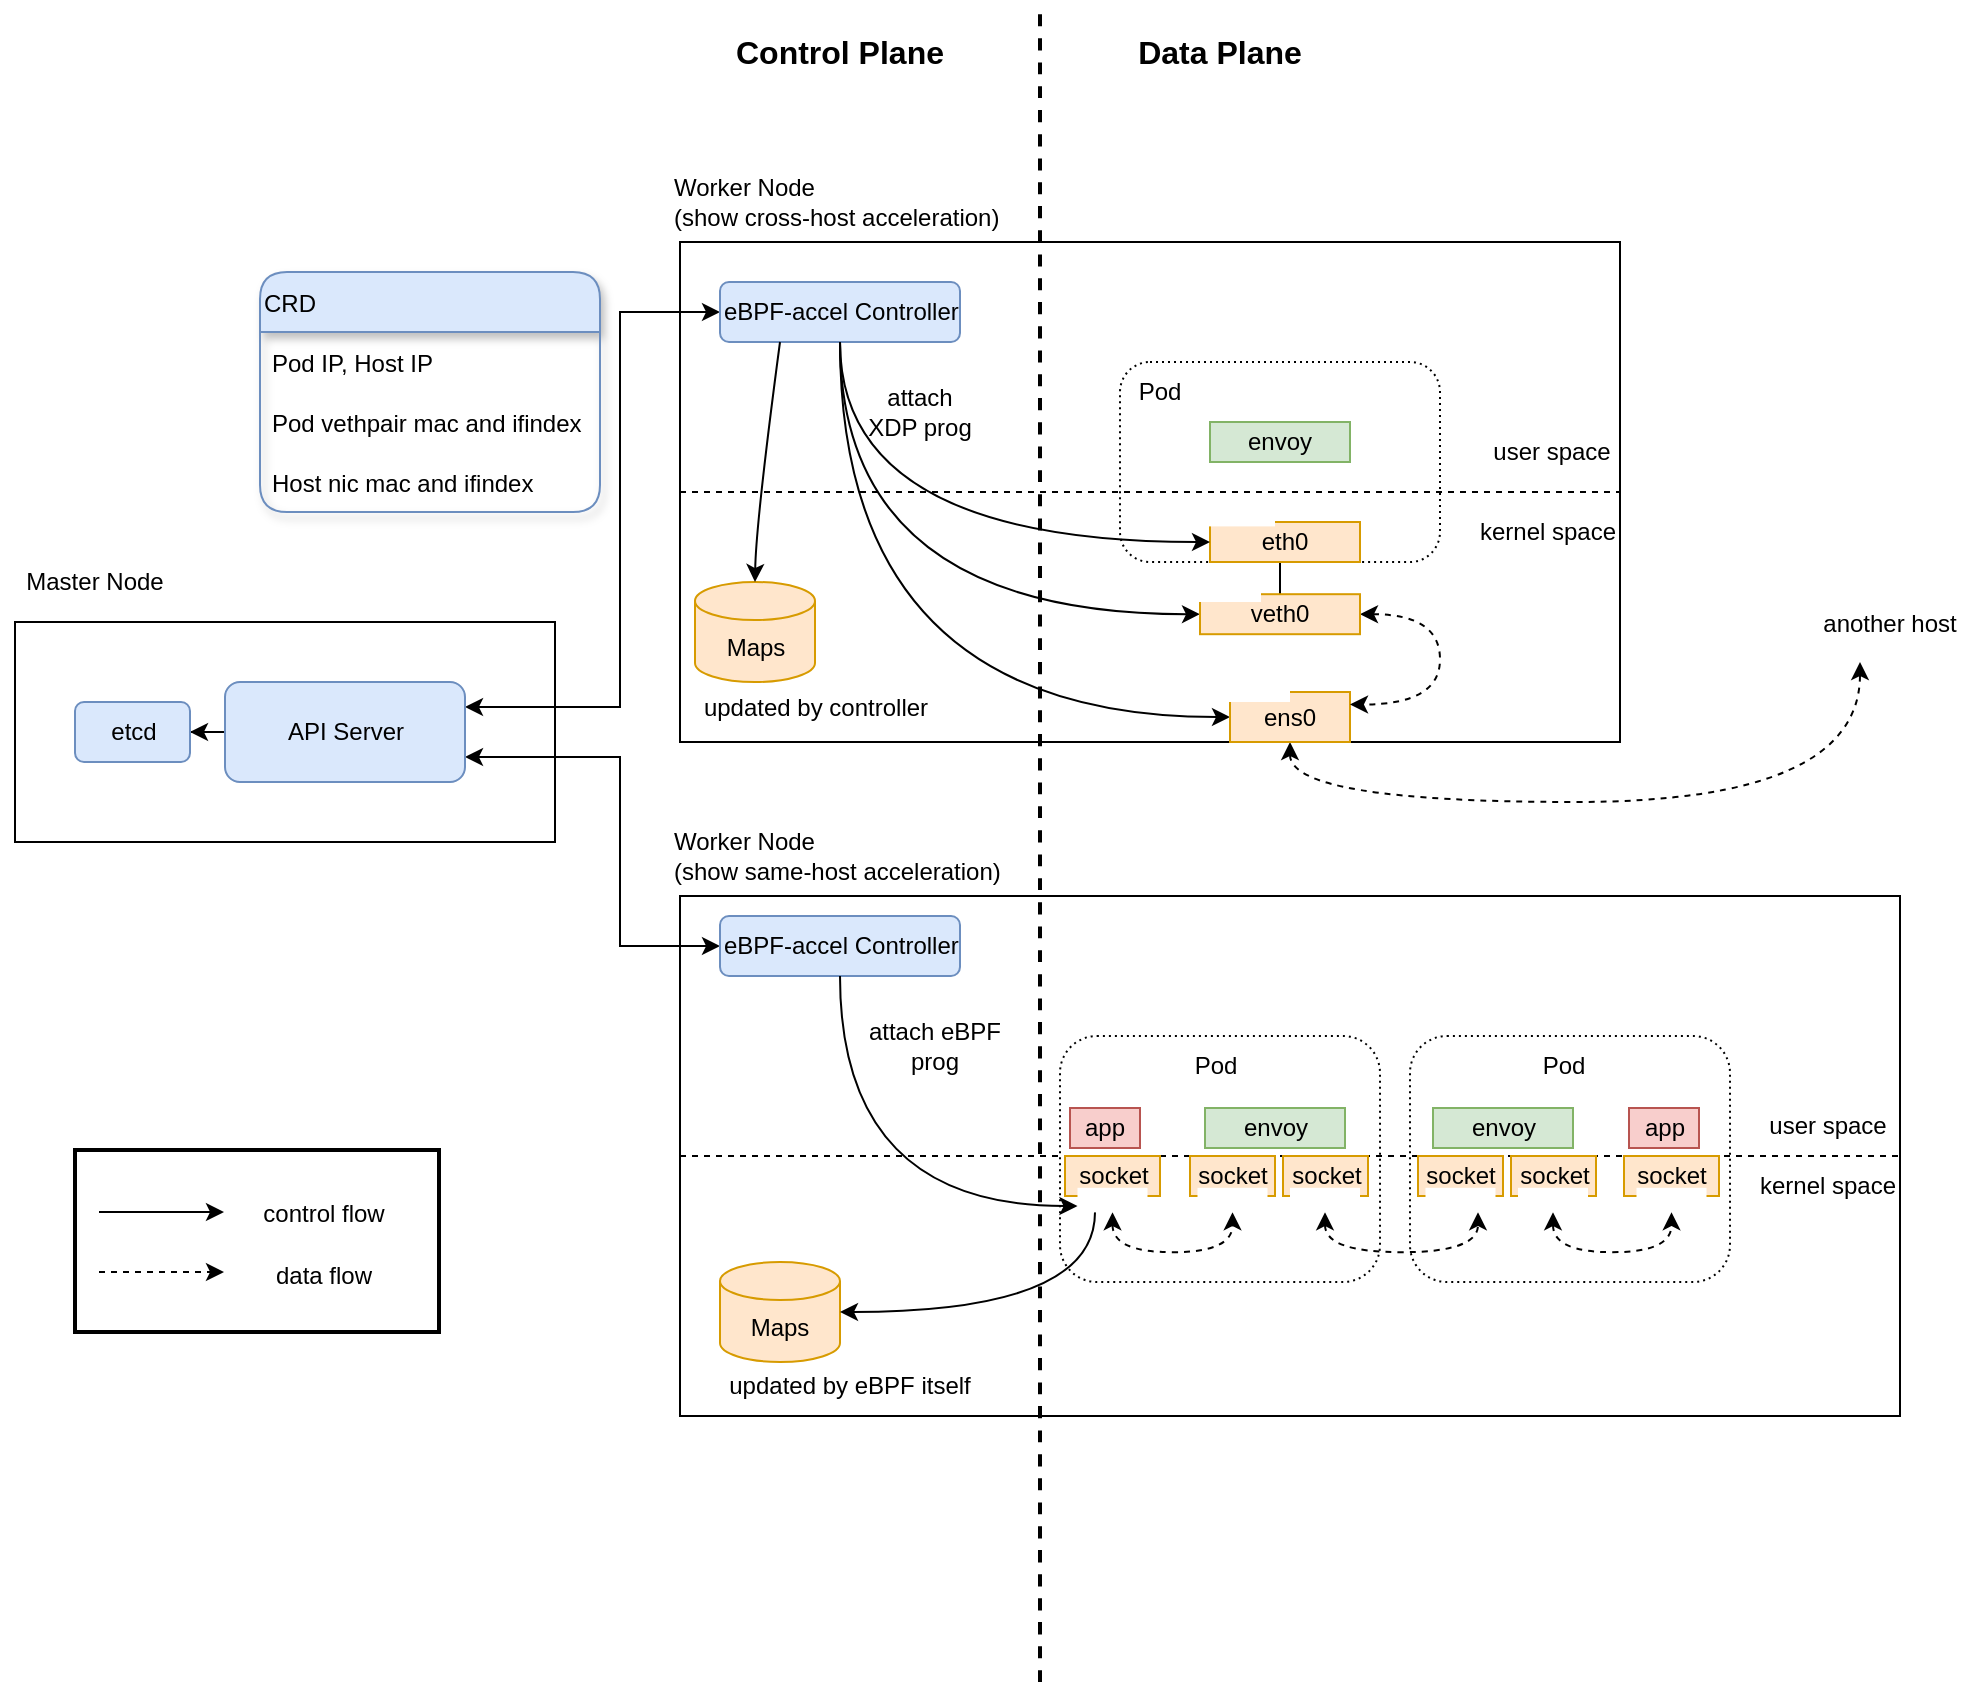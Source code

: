<mxfile version="15.5.9" type="github">
  <diagram id="M2nfgKmNFZcQD9SM70Va" name="Page-1">
    <mxGraphModel dx="1350" dy="1825" grid="1" gridSize="10" guides="1" tooltips="1" connect="1" arrows="1" fold="1" page="1" pageScale="1" pageWidth="850" pageHeight="1100" math="0" shadow="0">
      <root>
        <mxCell id="0" />
        <mxCell id="1" parent="0" />
        <mxCell id="VoGEhj3P5TK3Omv5-3tw-176" value="" style="rounded=0;whiteSpace=wrap;html=1;shadow=0;fontSize=18;strokeColor=default;fillColor=#FFFFFF;align=left;strokeWidth=2;" vertex="1" parent="1">
          <mxGeometry x="277.5" y="394" width="182" height="91" as="geometry" />
        </mxCell>
        <mxCell id="VoGEhj3P5TK3Omv5-3tw-35" value="" style="rounded=0;whiteSpace=wrap;html=1;strokeColor=default;align=center;" vertex="1" parent="1">
          <mxGeometry x="610" y="327" width="120" height="60" as="geometry" />
        </mxCell>
        <mxCell id="VoGEhj3P5TK3Omv5-3tw-1" value="" style="rounded=0;whiteSpace=wrap;html=1;align=left;" vertex="1" parent="1">
          <mxGeometry x="247.5" y="130" width="270" height="110" as="geometry" />
        </mxCell>
        <mxCell id="VoGEhj3P5TK3Omv5-3tw-2" value="" style="rounded=0;whiteSpace=wrap;html=1;" vertex="1" parent="1">
          <mxGeometry x="580" y="267" width="610" height="260" as="geometry" />
        </mxCell>
        <mxCell id="VoGEhj3P5TK3Omv5-3tw-3" value="" style="rounded=0;whiteSpace=wrap;html=1;" vertex="1" parent="1">
          <mxGeometry x="580" y="-60" width="470" height="250" as="geometry" />
        </mxCell>
        <mxCell id="VoGEhj3P5TK3Omv5-3tw-4" value="Master Node" style="text;html=1;strokeColor=none;fillColor=none;align=center;verticalAlign=middle;whiteSpace=wrap;rounded=0;" vertex="1" parent="1">
          <mxGeometry x="240" y="100" width="95" height="20" as="geometry" />
        </mxCell>
        <mxCell id="VoGEhj3P5TK3Omv5-3tw-6" value="Worker Node&lt;br&gt;(show cross-host acceleration)" style="text;html=1;strokeColor=none;fillColor=none;align=left;verticalAlign=middle;whiteSpace=wrap;rounded=0;" vertex="1" parent="1">
          <mxGeometry x="575" y="-100" width="175" height="40" as="geometry" />
        </mxCell>
        <mxCell id="VoGEhj3P5TK3Omv5-3tw-41" style="edgeStyle=orthogonalEdgeStyle;rounded=0;orthogonalLoop=1;jettySize=auto;html=1;exitX=0;exitY=0.5;exitDx=0;exitDy=0;entryX=1;entryY=0.75;entryDx=0;entryDy=0;startArrow=classic;startFill=1;" edge="1" parent="1" source="VoGEhj3P5TK3Omv5-3tw-7" target="VoGEhj3P5TK3Omv5-3tw-9">
          <mxGeometry relative="1" as="geometry">
            <Array as="points">
              <mxPoint x="550" y="292" />
              <mxPoint x="550" y="198" />
            </Array>
          </mxGeometry>
        </mxCell>
        <mxCell id="VoGEhj3P5TK3Omv5-3tw-7" value="eBPF-accel Controller" style="rounded=1;whiteSpace=wrap;html=1;align=left;fillColor=#dae8fc;strokeColor=#6c8ebf;" vertex="1" parent="1">
          <mxGeometry x="600" y="277" width="120" height="30" as="geometry" />
        </mxCell>
        <mxCell id="VoGEhj3P5TK3Omv5-3tw-43" style="edgeStyle=orthogonalEdgeStyle;rounded=0;orthogonalLoop=1;jettySize=auto;html=1;exitX=0;exitY=0.5;exitDx=0;exitDy=0;entryX=1;entryY=0.25;entryDx=0;entryDy=0;startArrow=classic;startFill=1;" edge="1" parent="1" source="VoGEhj3P5TK3Omv5-3tw-8" target="VoGEhj3P5TK3Omv5-3tw-9">
          <mxGeometry relative="1" as="geometry">
            <Array as="points">
              <mxPoint x="550" y="-25" />
              <mxPoint x="550" y="173" />
            </Array>
          </mxGeometry>
        </mxCell>
        <mxCell id="VoGEhj3P5TK3Omv5-3tw-96" style="edgeStyle=orthogonalEdgeStyle;curved=1;rounded=0;orthogonalLoop=1;jettySize=auto;html=1;exitX=0.5;exitY=1;exitDx=0;exitDy=0;entryX=0;entryY=0.5;entryDx=0;entryDy=0;startArrow=none;startFill=0;endArrow=classic;endFill=1;" edge="1" parent="1" source="VoGEhj3P5TK3Omv5-3tw-8" target="VoGEhj3P5TK3Omv5-3tw-92">
          <mxGeometry relative="1" as="geometry" />
        </mxCell>
        <mxCell id="VoGEhj3P5TK3Omv5-3tw-97" style="edgeStyle=orthogonalEdgeStyle;curved=1;rounded=0;orthogonalLoop=1;jettySize=auto;html=1;exitX=0.5;exitY=1;exitDx=0;exitDy=0;entryX=0;entryY=0.5;entryDx=0;entryDy=0;startArrow=none;startFill=0;endArrow=classic;endFill=1;" edge="1" parent="1" source="VoGEhj3P5TK3Omv5-3tw-8" target="VoGEhj3P5TK3Omv5-3tw-83">
          <mxGeometry relative="1" as="geometry" />
        </mxCell>
        <mxCell id="VoGEhj3P5TK3Omv5-3tw-8" value="eBPF-accel Controller" style="rounded=1;whiteSpace=wrap;html=1;align=left;fillColor=#dae8fc;strokeColor=#6c8ebf;" vertex="1" parent="1">
          <mxGeometry x="600" y="-40" width="120" height="30" as="geometry" />
        </mxCell>
        <mxCell id="VoGEhj3P5TK3Omv5-3tw-13" style="edgeStyle=orthogonalEdgeStyle;rounded=0;orthogonalLoop=1;jettySize=auto;html=1;exitX=0;exitY=0.5;exitDx=0;exitDy=0;" edge="1" parent="1" source="VoGEhj3P5TK3Omv5-3tw-9" target="VoGEhj3P5TK3Omv5-3tw-12">
          <mxGeometry relative="1" as="geometry" />
        </mxCell>
        <mxCell id="VoGEhj3P5TK3Omv5-3tw-9" value="API Server" style="rounded=1;whiteSpace=wrap;html=1;align=center;fillColor=#dae8fc;strokeColor=#6c8ebf;" vertex="1" parent="1">
          <mxGeometry x="352.5" y="160" width="120" height="50" as="geometry" />
        </mxCell>
        <mxCell id="VoGEhj3P5TK3Omv5-3tw-12" value="etcd" style="rounded=1;whiteSpace=wrap;html=1;align=center;fillColor=#dae8fc;strokeColor=#6c8ebf;" vertex="1" parent="1">
          <mxGeometry x="277.5" y="170" width="57.5" height="30" as="geometry" />
        </mxCell>
        <mxCell id="VoGEhj3P5TK3Omv5-3tw-21" value="user space" style="text;html=1;strokeColor=none;fillColor=none;align=center;verticalAlign=middle;whiteSpace=wrap;rounded=0;" vertex="1" parent="1">
          <mxGeometry x="1118" y="367" width="72" height="30" as="geometry" />
        </mxCell>
        <mxCell id="VoGEhj3P5TK3Omv5-3tw-22" value="user space" style="text;html=1;strokeColor=none;fillColor=none;align=center;verticalAlign=middle;whiteSpace=wrap;rounded=0;" vertex="1" parent="1">
          <mxGeometry x="980" y="30" width="72" height="30" as="geometry" />
        </mxCell>
        <mxCell id="VoGEhj3P5TK3Omv5-3tw-23" value="kernel space" style="text;html=1;strokeColor=none;fillColor=none;align=center;verticalAlign=middle;whiteSpace=wrap;rounded=0;" vertex="1" parent="1">
          <mxGeometry x="1118" y="397" width="72" height="30" as="geometry" />
        </mxCell>
        <mxCell id="VoGEhj3P5TK3Omv5-3tw-24" value="kernel space" style="text;html=1;strokeColor=none;fillColor=none;align=center;verticalAlign=middle;whiteSpace=wrap;rounded=0;" vertex="1" parent="1">
          <mxGeometry x="978" y="70" width="72" height="30" as="geometry" />
        </mxCell>
        <mxCell id="VoGEhj3P5TK3Omv5-3tw-27" value="Maps" style="shape=cylinder3;whiteSpace=wrap;html=1;boundedLbl=1;backgroundOutline=1;size=9.5;strokeColor=#d79b00;align=center;fillColor=#ffe6cc;" vertex="1" parent="1">
          <mxGeometry x="600" y="450" width="60" height="50" as="geometry" />
        </mxCell>
        <mxCell id="VoGEhj3P5TK3Omv5-3tw-28" value="Maps" style="shape=cylinder3;whiteSpace=wrap;html=1;boundedLbl=1;backgroundOutline=1;size=9.5;strokeColor=#d79b00;align=center;fillColor=#ffe6cc;" vertex="1" parent="1">
          <mxGeometry x="587.5" y="110" width="60" height="50" as="geometry" />
        </mxCell>
        <mxCell id="VoGEhj3P5TK3Omv5-3tw-30" value="" style="curved=1;endArrow=classic;html=1;rounded=0;exitX=0.25;exitY=1;exitDx=0;exitDy=0;entryX=0.5;entryY=0;entryDx=0;entryDy=0;entryPerimeter=0;" edge="1" parent="1" source="VoGEhj3P5TK3Omv5-3tw-8" target="VoGEhj3P5TK3Omv5-3tw-28">
          <mxGeometry width="50" height="50" relative="1" as="geometry">
            <mxPoint x="820" y="55" as="sourcePoint" />
            <mxPoint x="840" y="120" as="targetPoint" />
            <Array as="points">
              <mxPoint x="618" y="80" />
            </Array>
          </mxGeometry>
        </mxCell>
        <mxCell id="VoGEhj3P5TK3Omv5-3tw-80" value="" style="rounded=1;whiteSpace=wrap;html=1;strokeColor=default;align=center;dashed=1;dashPattern=1 2;" vertex="1" parent="1">
          <mxGeometry x="800" width="160" height="100" as="geometry" />
        </mxCell>
        <mxCell id="VoGEhj3P5TK3Omv5-3tw-20" value="" style="endArrow=none;dashed=1;html=1;rounded=0;exitX=0;exitY=0.5;exitDx=0;exitDy=0;entryX=1;entryY=0.5;entryDx=0;entryDy=0;" edge="1" parent="1" source="VoGEhj3P5TK3Omv5-3tw-3" target="VoGEhj3P5TK3Omv5-3tw-3">
          <mxGeometry width="50" height="50" relative="1" as="geometry">
            <mxPoint x="585" y="99.5" as="sourcePoint" />
            <mxPoint x="885" y="99.5" as="targetPoint" />
          </mxGeometry>
        </mxCell>
        <mxCell id="VoGEhj3P5TK3Omv5-3tw-136" style="edgeStyle=orthogonalEdgeStyle;curved=1;rounded=0;orthogonalLoop=1;jettySize=auto;html=1;exitX=0.5;exitY=1;exitDx=0;exitDy=0;dashed=1;fontSize=12;startArrow=classic;startFill=1;endArrow=classic;endFill=1;strokeWidth=1;" edge="1" parent="1" source="VoGEhj3P5TK3Omv5-3tw-83">
          <mxGeometry relative="1" as="geometry">
            <mxPoint x="1170" y="150" as="targetPoint" />
            <Array as="points">
              <mxPoint x="885" y="220" />
              <mxPoint x="1170" y="220" />
            </Array>
          </mxGeometry>
        </mxCell>
        <mxCell id="VoGEhj3P5TK3Omv5-3tw-83" value="ens0" style="rounded=0;whiteSpace=wrap;html=1;strokeColor=#d79b00;align=center;rotation=0;fillColor=#ffe6cc;" vertex="1" parent="1">
          <mxGeometry x="855" y="165" width="60" height="25" as="geometry" />
        </mxCell>
        <mxCell id="VoGEhj3P5TK3Omv5-3tw-86" value="envoy" style="rounded=0;whiteSpace=wrap;html=1;strokeColor=#82b366;align=center;fillColor=#d5e8d4;" vertex="1" parent="1">
          <mxGeometry x="845" y="30" width="70" height="20" as="geometry" />
        </mxCell>
        <mxCell id="VoGEhj3P5TK3Omv5-3tw-93" style="edgeStyle=orthogonalEdgeStyle;rounded=0;orthogonalLoop=1;jettySize=auto;html=1;exitX=0.5;exitY=1;exitDx=0;exitDy=0;entryX=0.5;entryY=0;entryDx=0;entryDy=0;startArrow=none;startFill=0;endArrow=none;endFill=0;" edge="1" parent="1" source="VoGEhj3P5TK3Omv5-3tw-91" target="VoGEhj3P5TK3Omv5-3tw-92">
          <mxGeometry relative="1" as="geometry" />
        </mxCell>
        <mxCell id="VoGEhj3P5TK3Omv5-3tw-91" value="eth0" style="rounded=0;whiteSpace=wrap;html=1;fillColor=#ffe6cc;strokeColor=#d79b00;shadow=0;" vertex="1" parent="1">
          <mxGeometry x="845" y="80" width="75" height="20" as="geometry" />
        </mxCell>
        <mxCell id="VoGEhj3P5TK3Omv5-3tw-134" style="edgeStyle=orthogonalEdgeStyle;rounded=0;orthogonalLoop=1;jettySize=auto;html=1;exitX=1;exitY=0.5;exitDx=0;exitDy=0;entryX=1;entryY=0.25;entryDx=0;entryDy=0;fontSize=12;startArrow=classic;startFill=1;endArrow=classic;endFill=1;strokeWidth=1;curved=1;dashed=1;" edge="1" parent="1" source="VoGEhj3P5TK3Omv5-3tw-92" target="VoGEhj3P5TK3Omv5-3tw-83">
          <mxGeometry relative="1" as="geometry">
            <Array as="points">
              <mxPoint x="960" y="126" />
              <mxPoint x="960" y="171" />
            </Array>
          </mxGeometry>
        </mxCell>
        <mxCell id="VoGEhj3P5TK3Omv5-3tw-92" value="veth0" style="rounded=0;whiteSpace=wrap;html=1;shadow=0;strokeColor=#d79b00;align=center;fillColor=#ffe6cc;" vertex="1" parent="1">
          <mxGeometry x="840" y="116.1" width="80" height="20" as="geometry" />
        </mxCell>
        <mxCell id="VoGEhj3P5TK3Omv5-3tw-94" value="Pod" style="text;html=1;strokeColor=none;fillColor=none;align=center;verticalAlign=middle;whiteSpace=wrap;rounded=0;shadow=0;" vertex="1" parent="1">
          <mxGeometry x="790" width="60" height="30" as="geometry" />
        </mxCell>
        <mxCell id="VoGEhj3P5TK3Omv5-3tw-95" style="edgeStyle=orthogonalEdgeStyle;rounded=0;orthogonalLoop=1;jettySize=auto;html=1;exitX=0.5;exitY=1;exitDx=0;exitDy=0;entryX=0;entryY=0.5;entryDx=0;entryDy=0;startArrow=none;startFill=0;endArrow=classic;endFill=1;curved=1;" edge="1" parent="1" source="VoGEhj3P5TK3Omv5-3tw-8" target="VoGEhj3P5TK3Omv5-3tw-91">
          <mxGeometry relative="1" as="geometry" />
        </mxCell>
        <mxCell id="VoGEhj3P5TK3Omv5-3tw-98" value="" style="shape=image;verticalLabelPosition=bottom;labelBackgroundColor=#ffffff;verticalAlign=top;aspect=fixed;imageAspect=0;image=https://ebpf.io/static/logo-big-9cf8920e80cdc57e6ea60825ebe287ca.png;imageBackground=default;" vertex="1" parent="1">
          <mxGeometry x="842.5" y="70.0" width="35" height="12.19" as="geometry" />
        </mxCell>
        <mxCell id="VoGEhj3P5TK3Omv5-3tw-101" value="" style="shape=image;verticalLabelPosition=bottom;labelBackgroundColor=#ffffff;verticalAlign=top;aspect=fixed;imageAspect=0;image=https://ebpf.io/static/logo-big-9cf8920e80cdc57e6ea60825ebe287ca.png;imageBackground=default;" vertex="1" parent="1">
          <mxGeometry x="835.5" y="107.81" width="35" height="12.19" as="geometry" />
        </mxCell>
        <mxCell id="VoGEhj3P5TK3Omv5-3tw-103" value="" style="shape=image;verticalLabelPosition=bottom;labelBackgroundColor=#ffffff;verticalAlign=top;aspect=fixed;imageAspect=0;image=https://ebpf.io/static/logo-big-9cf8920e80cdc57e6ea60825ebe287ca.png;imageBackground=default;" vertex="1" parent="1">
          <mxGeometry x="850" y="157.81" width="35" height="12.19" as="geometry" />
        </mxCell>
        <mxCell id="VoGEhj3P5TK3Omv5-3tw-104" value="" style="endArrow=none;dashed=1;html=1;rounded=0;curved=1;strokeWidth=2;" edge="1" parent="1">
          <mxGeometry width="50" height="50" relative="1" as="geometry">
            <mxPoint x="760" y="660" as="sourcePoint" />
            <mxPoint x="760" y="-180" as="targetPoint" />
          </mxGeometry>
        </mxCell>
        <mxCell id="VoGEhj3P5TK3Omv5-3tw-107" value="attach XDP prog" style="text;html=1;strokeColor=none;fillColor=none;align=center;verticalAlign=middle;whiteSpace=wrap;rounded=0;shadow=0;" vertex="1" parent="1">
          <mxGeometry x="670" y="10" width="60" height="30" as="geometry" />
        </mxCell>
        <mxCell id="VoGEhj3P5TK3Omv5-3tw-108" value="&lt;b&gt;&lt;font style=&quot;font-size: 16px&quot;&gt;Control Plane&lt;/font&gt;&lt;/b&gt;" style="text;html=1;strokeColor=none;fillColor=none;align=center;verticalAlign=middle;whiteSpace=wrap;rounded=0;shadow=0;" vertex="1" parent="1">
          <mxGeometry x="580" y="-170" width="160" height="30" as="geometry" />
        </mxCell>
        <mxCell id="VoGEhj3P5TK3Omv5-3tw-109" value="&lt;b&gt;&lt;font style=&quot;font-size: 16px&quot;&gt;Data Plane&lt;/font&gt;&lt;/b&gt;" style="text;html=1;strokeColor=none;fillColor=none;align=center;verticalAlign=middle;whiteSpace=wrap;rounded=0;shadow=0;" vertex="1" parent="1">
          <mxGeometry x="770" y="-170" width="160" height="30" as="geometry" />
        </mxCell>
        <mxCell id="VoGEhj3P5TK3Omv5-3tw-110" value="" style="rounded=1;whiteSpace=wrap;html=1;strokeColor=default;align=center;dashed=1;dashPattern=1 2;" vertex="1" parent="1">
          <mxGeometry x="770" y="337" width="160" height="123" as="geometry" />
        </mxCell>
        <mxCell id="VoGEhj3P5TK3Omv5-3tw-112" value="envoy" style="rounded=0;whiteSpace=wrap;html=1;strokeColor=#82b366;align=center;fillColor=#d5e8d4;" vertex="1" parent="1">
          <mxGeometry x="842.5" y="373" width="70" height="20" as="geometry" />
        </mxCell>
        <mxCell id="VoGEhj3P5TK3Omv5-3tw-116" value="Pod" style="text;html=1;strokeColor=none;fillColor=none;align=center;verticalAlign=middle;whiteSpace=wrap;rounded=0;shadow=0;" vertex="1" parent="1">
          <mxGeometry x="817.5" y="337" width="60" height="30" as="geometry" />
        </mxCell>
        <mxCell id="VoGEhj3P5TK3Omv5-3tw-120" value="" style="endArrow=classic;html=1;rounded=0;dashed=1;fontSize=16;strokeWidth=1;" edge="1" parent="1">
          <mxGeometry width="50" height="50" relative="1" as="geometry">
            <mxPoint x="289.5" y="455" as="sourcePoint" />
            <mxPoint x="352" y="455" as="targetPoint" />
          </mxGeometry>
        </mxCell>
        <mxCell id="VoGEhj3P5TK3Omv5-3tw-121" value="" style="endArrow=classic;html=1;rounded=0;fontSize=16;strokeWidth=1;" edge="1" parent="1">
          <mxGeometry width="50" height="50" relative="1" as="geometry">
            <mxPoint x="289.5" y="425" as="sourcePoint" />
            <mxPoint x="352" y="425" as="targetPoint" />
          </mxGeometry>
        </mxCell>
        <mxCell id="VoGEhj3P5TK3Omv5-3tw-122" value="&lt;font style=&quot;font-size: 12px&quot;&gt;control flow&lt;/font&gt;" style="text;html=1;strokeColor=none;fillColor=none;align=center;verticalAlign=middle;whiteSpace=wrap;rounded=0;shadow=0;fontSize=16;" vertex="1" parent="1">
          <mxGeometry x="362" y="409" width="80" height="30" as="geometry" />
        </mxCell>
        <mxCell id="VoGEhj3P5TK3Omv5-3tw-125" value="&lt;font style=&quot;font-size: 12px&quot;&gt;data flow&lt;/font&gt;" style="text;html=1;strokeColor=none;fillColor=none;align=center;verticalAlign=middle;whiteSpace=wrap;rounded=0;shadow=0;fontSize=16;" vertex="1" parent="1">
          <mxGeometry x="362" y="440" width="80" height="30" as="geometry" />
        </mxCell>
        <mxCell id="VoGEhj3P5TK3Omv5-3tw-129" value="attach eBPF prog" style="text;html=1;strokeColor=none;fillColor=none;align=center;verticalAlign=middle;whiteSpace=wrap;rounded=0;shadow=0;" vertex="1" parent="1">
          <mxGeometry x="670" y="327" width="75" height="30" as="geometry" />
        </mxCell>
        <mxCell id="VoGEhj3P5TK3Omv5-3tw-130" value="app" style="rounded=0;whiteSpace=wrap;html=1;strokeColor=#b85450;align=center;fillColor=#f8cecc;" vertex="1" parent="1">
          <mxGeometry x="775" y="373" width="35" height="20" as="geometry" />
        </mxCell>
        <mxCell id="VoGEhj3P5TK3Omv5-3tw-131" value="" style="rounded=1;whiteSpace=wrap;html=1;strokeColor=default;align=center;dashed=1;dashPattern=1 2;" vertex="1" parent="1">
          <mxGeometry x="945" y="337" width="160" height="123" as="geometry" />
        </mxCell>
        <mxCell id="VoGEhj3P5TK3Omv5-3tw-105" style="rounded=0;orthogonalLoop=1;jettySize=auto;html=1;exitX=0;exitY=0.5;exitDx=0;exitDy=0;entryX=1;entryY=0.5;entryDx=0;entryDy=0;startArrow=none;startFill=0;endArrow=none;endFill=0;strokeWidth=1;dashed=1;" edge="1" parent="1" source="VoGEhj3P5TK3Omv5-3tw-2" target="VoGEhj3P5TK3Omv5-3tw-2">
          <mxGeometry relative="1" as="geometry" />
        </mxCell>
        <mxCell id="VoGEhj3P5TK3Omv5-3tw-137" value="another host" style="text;html=1;strokeColor=none;fillColor=none;align=center;verticalAlign=middle;whiteSpace=wrap;rounded=0;shadow=0;fontSize=12;" vertex="1" parent="1">
          <mxGeometry x="1140" y="116" width="90" height="30" as="geometry" />
        </mxCell>
        <mxCell id="VoGEhj3P5TK3Omv5-3tw-141" value="Worker Node&lt;br&gt;(show same-host acceleration)" style="text;html=1;strokeColor=none;fillColor=none;align=left;verticalAlign=middle;whiteSpace=wrap;rounded=0;" vertex="1" parent="1">
          <mxGeometry x="575" y="227" width="175" height="40" as="geometry" />
        </mxCell>
        <mxCell id="VoGEhj3P5TK3Omv5-3tw-142" value="socket" style="rounded=0;whiteSpace=wrap;html=1;strokeColor=#d79b00;align=center;fillColor=#ffe6cc;" vertex="1" parent="1">
          <mxGeometry x="772.5" y="397" width="47.5" height="20" as="geometry" />
        </mxCell>
        <mxCell id="VoGEhj3P5TK3Omv5-3tw-143" value="socket" style="rounded=0;whiteSpace=wrap;html=1;strokeColor=#d79b00;align=center;fillColor=#ffe6cc;" vertex="1" parent="1">
          <mxGeometry x="835" y="397" width="42.5" height="20" as="geometry" />
        </mxCell>
        <mxCell id="VoGEhj3P5TK3Omv5-3tw-145" value="socket" style="rounded=0;whiteSpace=wrap;html=1;strokeColor=#d79b00;align=center;fillColor=#ffe6cc;" vertex="1" parent="1">
          <mxGeometry x="881.5" y="397" width="42.5" height="20" as="geometry" />
        </mxCell>
        <mxCell id="VoGEhj3P5TK3Omv5-3tw-166" style="edgeStyle=orthogonalEdgeStyle;curved=1;rounded=0;orthogonalLoop=1;jettySize=auto;html=1;exitX=0.5;exitY=1;exitDx=0;exitDy=0;entryX=0.5;entryY=1;entryDx=0;entryDy=0;dashed=1;fontSize=12;startArrow=classic;startFill=1;endArrow=classic;endFill=1;strokeWidth=1;" edge="1" parent="1" source="VoGEhj3P5TK3Omv5-3tw-117" target="VoGEhj3P5TK3Omv5-3tw-147">
          <mxGeometry relative="1" as="geometry" />
        </mxCell>
        <mxCell id="VoGEhj3P5TK3Omv5-3tw-170" style="edgeStyle=orthogonalEdgeStyle;curved=1;rounded=0;orthogonalLoop=1;jettySize=auto;html=1;exitX=0.25;exitY=1;exitDx=0;exitDy=0;entryX=1;entryY=0.5;entryDx=0;entryDy=0;entryPerimeter=0;fontSize=12;startArrow=none;startFill=0;endArrow=classic;endFill=1;strokeWidth=1;" edge="1" parent="1" source="VoGEhj3P5TK3Omv5-3tw-117" target="VoGEhj3P5TK3Omv5-3tw-27">
          <mxGeometry relative="1" as="geometry" />
        </mxCell>
        <mxCell id="VoGEhj3P5TK3Omv5-3tw-117" value="" style="shape=image;verticalLabelPosition=bottom;labelBackgroundColor=#ffffff;verticalAlign=top;aspect=fixed;imageAspect=0;image=https://ebpf.io/static/logo-big-9cf8920e80cdc57e6ea60825ebe287ca.png;imageBackground=default;fillColor=#ffe6cc;strokeColor=#d79b00;" vertex="1" parent="1">
          <mxGeometry x="778.75" y="412.91" width="35" height="12.19" as="geometry" />
        </mxCell>
        <mxCell id="VoGEhj3P5TK3Omv5-3tw-147" value="" style="shape=image;verticalLabelPosition=bottom;labelBackgroundColor=#ffffff;verticalAlign=top;aspect=fixed;imageAspect=0;image=https://ebpf.io/static/logo-big-9cf8920e80cdc57e6ea60825ebe287ca.png;imageBackground=default;" vertex="1" parent="1">
          <mxGeometry x="838.75" y="412.91" width="35" height="12.19" as="geometry" />
        </mxCell>
        <mxCell id="VoGEhj3P5TK3Omv5-3tw-168" style="edgeStyle=orthogonalEdgeStyle;curved=1;rounded=0;orthogonalLoop=1;jettySize=auto;html=1;exitX=0.5;exitY=1;exitDx=0;exitDy=0;entryX=0.75;entryY=1;entryDx=0;entryDy=0;dashed=1;fontSize=12;startArrow=classic;startFill=1;endArrow=classic;endFill=1;strokeWidth=1;" edge="1" parent="1" source="VoGEhj3P5TK3Omv5-3tw-148" target="VoGEhj3P5TK3Omv5-3tw-163">
          <mxGeometry relative="1" as="geometry" />
        </mxCell>
        <mxCell id="VoGEhj3P5TK3Omv5-3tw-148" value="" style="shape=image;verticalLabelPosition=bottom;labelBackgroundColor=#ffffff;verticalAlign=top;aspect=fixed;imageAspect=0;image=https://ebpf.io/static/logo-big-9cf8920e80cdc57e6ea60825ebe287ca.png;imageBackground=default;" vertex="1" parent="1">
          <mxGeometry x="885" y="412.91" width="35" height="12.19" as="geometry" />
        </mxCell>
        <mxCell id="VoGEhj3P5TK3Omv5-3tw-157" value="envoy" style="rounded=0;whiteSpace=wrap;html=1;strokeColor=#82b366;align=center;fillColor=#d5e8d4;" vertex="1" parent="1">
          <mxGeometry x="956.5" y="373" width="70" height="20" as="geometry" />
        </mxCell>
        <mxCell id="VoGEhj3P5TK3Omv5-3tw-158" value="app" style="rounded=0;whiteSpace=wrap;html=1;strokeColor=#b85450;align=center;fillColor=#f8cecc;" vertex="1" parent="1">
          <mxGeometry x="1054.5" y="373" width="35" height="20" as="geometry" />
        </mxCell>
        <mxCell id="VoGEhj3P5TK3Omv5-3tw-159" value="socket" style="rounded=0;whiteSpace=wrap;html=1;strokeColor=#d79b00;align=center;fillColor=#ffe6cc;" vertex="1" parent="1">
          <mxGeometry x="1052" y="397" width="47.5" height="20" as="geometry" />
        </mxCell>
        <mxCell id="VoGEhj3P5TK3Omv5-3tw-160" value="socket" style="rounded=0;whiteSpace=wrap;html=1;strokeColor=#d79b00;align=center;fillColor=#ffe6cc;" vertex="1" parent="1">
          <mxGeometry x="949" y="397" width="42.5" height="20" as="geometry" />
        </mxCell>
        <mxCell id="VoGEhj3P5TK3Omv5-3tw-161" value="socket" style="rounded=0;whiteSpace=wrap;html=1;strokeColor=#d79b00;align=center;fillColor=#ffe6cc;" vertex="1" parent="1">
          <mxGeometry x="995.5" y="397" width="42.5" height="20" as="geometry" />
        </mxCell>
        <mxCell id="VoGEhj3P5TK3Omv5-3tw-162" value="" style="shape=image;verticalLabelPosition=bottom;labelBackgroundColor=#ffffff;verticalAlign=top;aspect=fixed;imageAspect=0;image=https://ebpf.io/static/logo-big-9cf8920e80cdc57e6ea60825ebe287ca.png;imageBackground=default;" vertex="1" parent="1">
          <mxGeometry x="1058.25" y="412.91" width="35" height="12.19" as="geometry" />
        </mxCell>
        <mxCell id="VoGEhj3P5TK3Omv5-3tw-163" value="" style="shape=image;verticalLabelPosition=bottom;labelBackgroundColor=#ffffff;verticalAlign=top;aspect=fixed;imageAspect=0;image=https://ebpf.io/static/logo-big-9cf8920e80cdc57e6ea60825ebe287ca.png;imageBackground=default;" vertex="1" parent="1">
          <mxGeometry x="952.75" y="412.91" width="35" height="12.19" as="geometry" />
        </mxCell>
        <mxCell id="VoGEhj3P5TK3Omv5-3tw-167" style="edgeStyle=orthogonalEdgeStyle;curved=1;rounded=0;orthogonalLoop=1;jettySize=auto;html=1;exitX=0.5;exitY=1;exitDx=0;exitDy=0;entryX=0.5;entryY=1;entryDx=0;entryDy=0;dashed=1;fontSize=12;startArrow=classic;startFill=1;endArrow=classic;endFill=1;strokeWidth=1;" edge="1" parent="1" source="VoGEhj3P5TK3Omv5-3tw-164" target="VoGEhj3P5TK3Omv5-3tw-162">
          <mxGeometry relative="1" as="geometry" />
        </mxCell>
        <mxCell id="VoGEhj3P5TK3Omv5-3tw-164" value="" style="shape=image;verticalLabelPosition=bottom;labelBackgroundColor=#ffffff;verticalAlign=top;aspect=fixed;imageAspect=0;image=https://ebpf.io/static/logo-big-9cf8920e80cdc57e6ea60825ebe287ca.png;imageBackground=default;" vertex="1" parent="1">
          <mxGeometry x="999" y="412.91" width="35" height="12.19" as="geometry" />
        </mxCell>
        <mxCell id="VoGEhj3P5TK3Omv5-3tw-165" value="Pod" style="text;html=1;strokeColor=none;fillColor=none;align=center;verticalAlign=middle;whiteSpace=wrap;rounded=0;shadow=0;" vertex="1" parent="1">
          <mxGeometry x="991.75" y="337" width="60" height="30" as="geometry" />
        </mxCell>
        <mxCell id="VoGEhj3P5TK3Omv5-3tw-169" style="edgeStyle=orthogonalEdgeStyle;curved=1;rounded=0;orthogonalLoop=1;jettySize=auto;html=1;exitX=0.5;exitY=1;exitDx=0;exitDy=0;entryX=0;entryY=0.75;entryDx=0;entryDy=0;fontSize=12;startArrow=none;startFill=0;endArrow=classic;endFill=1;strokeWidth=1;" edge="1" parent="1" source="VoGEhj3P5TK3Omv5-3tw-7" target="VoGEhj3P5TK3Omv5-3tw-117">
          <mxGeometry relative="1" as="geometry" />
        </mxCell>
        <mxCell id="VoGEhj3P5TK3Omv5-3tw-171" value="updated by eBPF itself" style="text;html=1;strokeColor=none;fillColor=none;align=center;verticalAlign=middle;whiteSpace=wrap;rounded=0;shadow=0;fontSize=12;" vertex="1" parent="1">
          <mxGeometry x="590" y="497" width="150" height="30" as="geometry" />
        </mxCell>
        <mxCell id="VoGEhj3P5TK3Omv5-3tw-174" value="updated by controller" style="text;html=1;strokeColor=none;fillColor=none;align=center;verticalAlign=middle;whiteSpace=wrap;rounded=0;shadow=0;dashed=1;dashPattern=1 2;fontSize=12;" vertex="1" parent="1">
          <mxGeometry x="587.5" y="157.81" width="120" height="30" as="geometry" />
        </mxCell>
        <mxCell id="VoGEhj3P5TK3Omv5-3tw-182" value="CRD" style="swimlane;fontStyle=0;childLayout=stackLayout;horizontal=1;startSize=30;horizontalStack=0;resizeParent=1;resizeParentMax=0;resizeLast=0;collapsible=1;marginBottom=0;shadow=1;fontSize=12;strokeColor=#6c8ebf;strokeWidth=1;fillColor=#dae8fc;align=left;rounded=1;" vertex="1" parent="1">
          <mxGeometry x="370" y="-45" width="170" height="120" as="geometry">
            <mxRectangle x="370" y="-45" width="60" height="30" as="alternateBounds" />
          </mxGeometry>
        </mxCell>
        <mxCell id="VoGEhj3P5TK3Omv5-3tw-183" value="Pod IP, Host IP" style="text;align=left;verticalAlign=middle;spacingLeft=4;spacingRight=4;overflow=hidden;points=[[0,0.5],[1,0.5]];portConstraint=eastwest;rotatable=0;shadow=0;fontSize=12;" vertex="1" parent="VoGEhj3P5TK3Omv5-3tw-182">
          <mxGeometry y="30" width="170" height="30" as="geometry" />
        </mxCell>
        <mxCell id="VoGEhj3P5TK3Omv5-3tw-184" value="Pod vethpair mac and ifindex" style="text;align=left;verticalAlign=middle;spacingLeft=4;spacingRight=4;overflow=hidden;points=[[0,0.5],[1,0.5]];portConstraint=eastwest;rotatable=0;shadow=0;fontSize=12;" vertex="1" parent="VoGEhj3P5TK3Omv5-3tw-182">
          <mxGeometry y="60" width="170" height="30" as="geometry" />
        </mxCell>
        <mxCell id="VoGEhj3P5TK3Omv5-3tw-185" value="Host nic mac and ifindex" style="text;align=left;verticalAlign=middle;spacingLeft=4;spacingRight=4;overflow=hidden;points=[[0,0.5],[1,0.5]];portConstraint=eastwest;rotatable=0;shadow=0;fontSize=12;" vertex="1" parent="VoGEhj3P5TK3Omv5-3tw-182">
          <mxGeometry y="90" width="170" height="30" as="geometry" />
        </mxCell>
      </root>
    </mxGraphModel>
  </diagram>
</mxfile>
